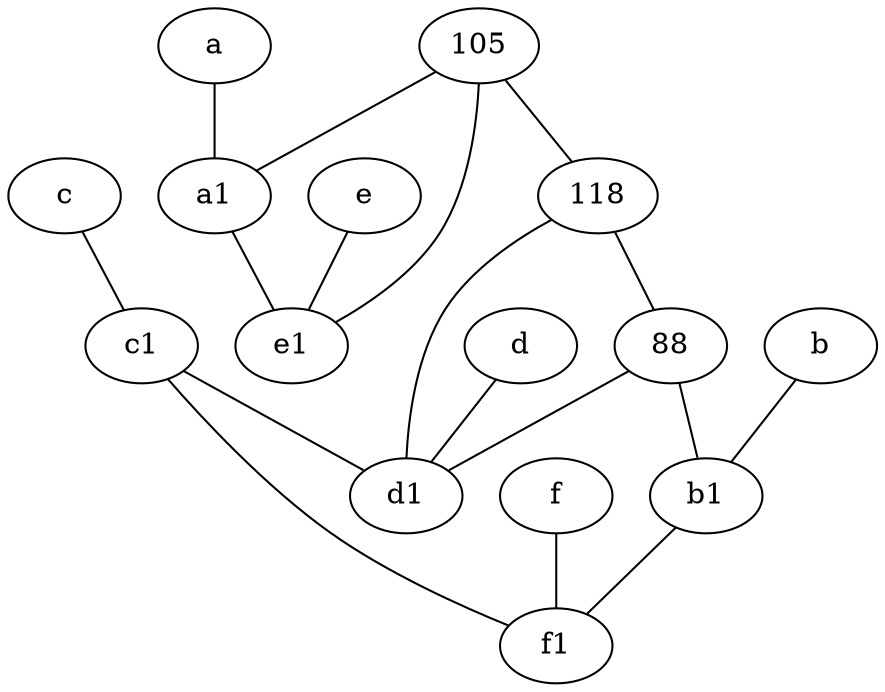 graph {
	node [labelfontsize=50]
	88 [labelfontsize=50]
	b [labelfontsize=50 pos="10,4!"]
	a [labelfontsize=50 pos="8,2!"]
	105 [labelfontsize=50]
	b1 [labelfontsize=50 pos="9,4!"]
	c1 [labelfontsize=50 pos="4.5,3!"]
	f1 [labelfontsize=50 pos="3,8!"]
	f [labelfontsize=50 pos="3,9!"]
	118 [labelfontsize=50]
	d1 [labelfontsize=50 pos="3,5!"]
	e [labelfontsize=50 pos="7,9!"]
	a1 [labelfontsize=50 pos="8,3!"]
	c [labelfontsize=50 pos="4.5,2!"]
	e1 [labelfontsize=50 pos="7,7!"]
	d [labelfontsize=50 pos="2,5!"]
	88 -- d1
	f -- f1
	c1 -- f1
	118 -- d1
	e -- e1
	105 -- e1
	118 -- 88
	88 -- b1
	c -- c1
	105 -- 118
	b1 -- f1
	105 -- a1
	c1 -- d1
	a -- a1
	d -- d1
	b -- b1
	a1 -- e1
}
